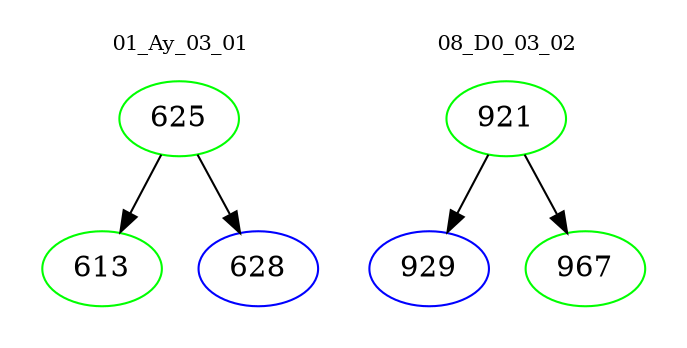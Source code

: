 digraph{
subgraph cluster_0 {
color = white
label = "01_Ay_03_01";
fontsize=10;
T0_625 [label="625", color="green"]
T0_625 -> T0_613 [color="black"]
T0_613 [label="613", color="green"]
T0_625 -> T0_628 [color="black"]
T0_628 [label="628", color="blue"]
}
subgraph cluster_1 {
color = white
label = "08_D0_03_02";
fontsize=10;
T1_921 [label="921", color="green"]
T1_921 -> T1_929 [color="black"]
T1_929 [label="929", color="blue"]
T1_921 -> T1_967 [color="black"]
T1_967 [label="967", color="green"]
}
}
